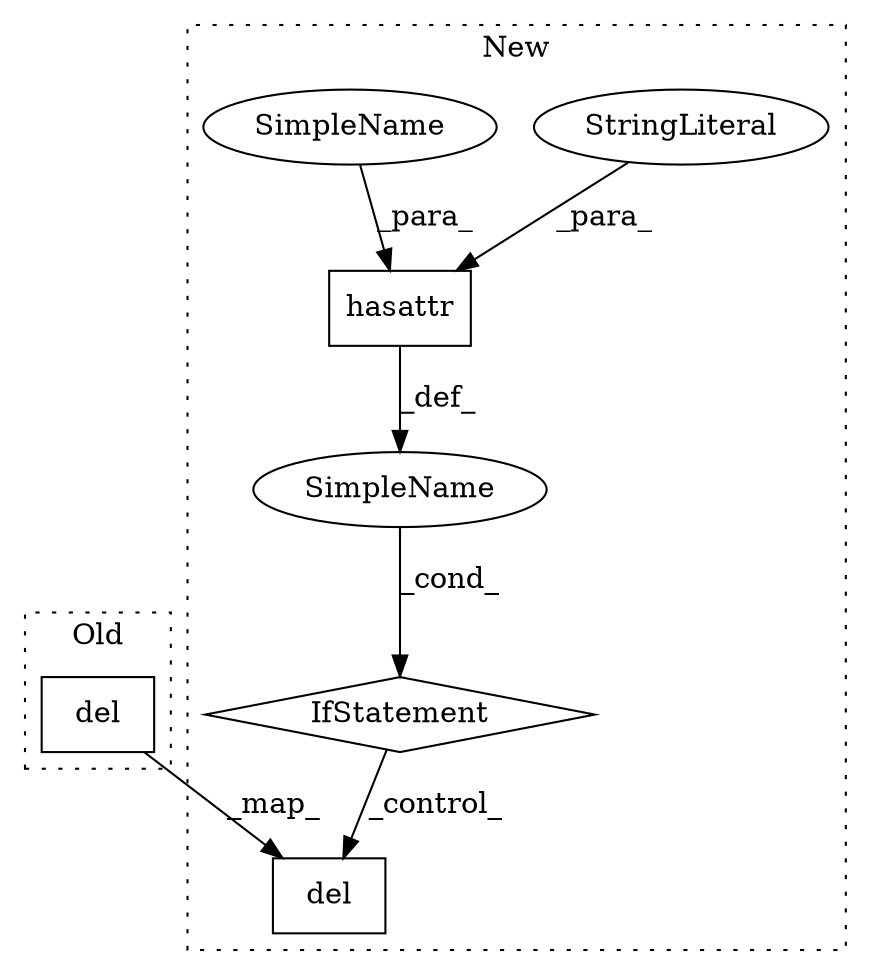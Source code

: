 digraph G {
subgraph cluster0 {
1 [label="del" a="32" s="43112,43131" l="4,1" shape="box"];
label = "Old";
style="dotted";
}
subgraph cluster1 {
2 [label="del" a="32" s="43152,43171" l="4,1" shape="box"];
3 [label="SimpleName" a="42" s="" l="" shape="ellipse"];
4 [label="IfStatement" a="25" s="43112,43142" l="4,2" shape="diamond"];
5 [label="hasattr" a="32" s="43116,43141" l="8,1" shape="box"];
6 [label="StringLiteral" a="45" s="43129" l="12" shape="ellipse"];
7 [label="SimpleName" a="42" s="43124" l="4" shape="ellipse"];
label = "New";
style="dotted";
}
1 -> 2 [label="_map_"];
3 -> 4 [label="_cond_"];
4 -> 2 [label="_control_"];
5 -> 3 [label="_def_"];
6 -> 5 [label="_para_"];
7 -> 5 [label="_para_"];
}